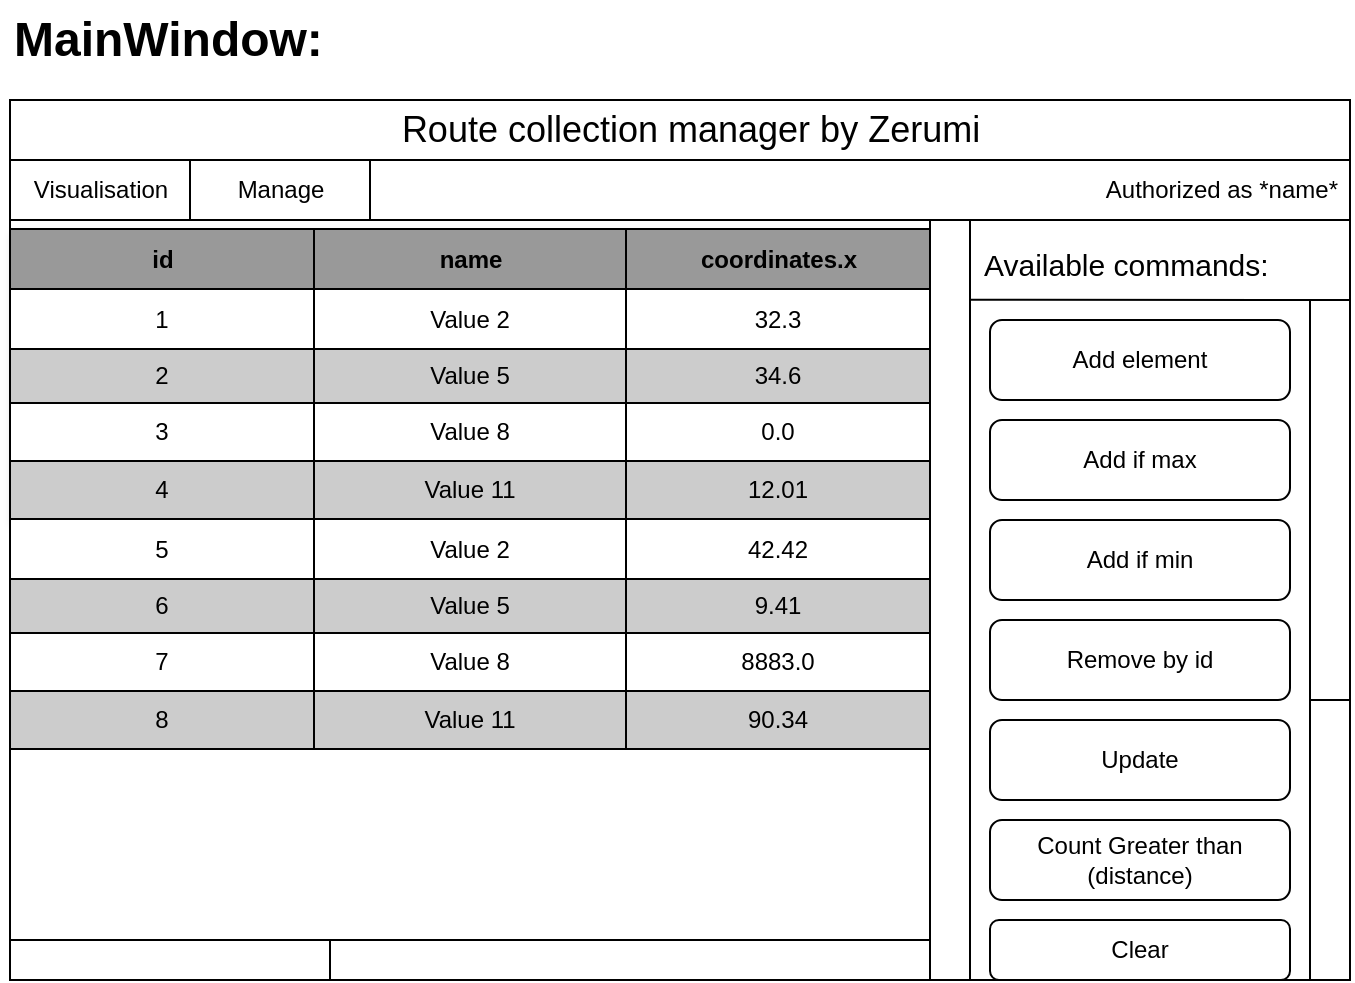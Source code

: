 <mxfile version="21.3.8" type="github">
  <diagram name="Страница 1" id="bEbsanAwFK8sd-498S7s">
    <mxGraphModel dx="954" dy="647" grid="1" gridSize="10" guides="1" tooltips="1" connect="1" arrows="1" fold="1" page="1" pageScale="1" pageWidth="827" pageHeight="1169" math="0" shadow="0">
      <root>
        <mxCell id="0" />
        <mxCell id="1" parent="0" />
        <mxCell id="6sqUFoTrAs0NfEia508A-2" value="" style="rounded=0;whiteSpace=wrap;html=1;" vertex="1" parent="1">
          <mxGeometry x="100" y="140" width="670" height="440" as="geometry" />
        </mxCell>
        <mxCell id="6sqUFoTrAs0NfEia508A-3" value="" style="rounded=0;whiteSpace=wrap;html=1;" vertex="1" parent="1">
          <mxGeometry x="100" y="170" width="670" height="30" as="geometry" />
        </mxCell>
        <mxCell id="6sqUFoTrAs0NfEia508A-7" value="" style="rounded=0;whiteSpace=wrap;html=1;" vertex="1" parent="1">
          <mxGeometry x="580" y="200" width="190" height="380" as="geometry" />
        </mxCell>
        <mxCell id="6sqUFoTrAs0NfEia508A-8" value="&lt;span style=&quot;font-weight: normal;&quot;&gt;&lt;font style=&quot;font-size: 15px;&quot;&gt;Available commands:&lt;/font&gt;&lt;/span&gt;" style="text;strokeColor=none;fillColor=none;html=1;fontSize=24;fontStyle=1;verticalAlign=middle;align=left;" vertex="1" parent="1">
          <mxGeometry x="585" y="200" width="160" height="40" as="geometry" />
        </mxCell>
        <mxCell id="6sqUFoTrAs0NfEia508A-9" value="Add element" style="rounded=1;whiteSpace=wrap;html=1;" vertex="1" parent="1">
          <mxGeometry x="590" y="250" width="150" height="40" as="geometry" />
        </mxCell>
        <mxCell id="6sqUFoTrAs0NfEia508A-10" value="" style="endArrow=none;html=1;rounded=0;exitX=0;exitY=0.105;exitDx=0;exitDy=0;exitPerimeter=0;" edge="1" parent="1" source="6sqUFoTrAs0NfEia508A-7">
          <mxGeometry width="50" height="50" relative="1" as="geometry">
            <mxPoint x="390" y="410" as="sourcePoint" />
            <mxPoint x="770" y="240" as="targetPoint" />
          </mxGeometry>
        </mxCell>
        <mxCell id="6sqUFoTrAs0NfEia508A-11" value="Add if max" style="rounded=1;whiteSpace=wrap;html=1;fontStyle=0" vertex="1" parent="1">
          <mxGeometry x="590" y="300" width="150" height="40" as="geometry" />
        </mxCell>
        <mxCell id="6sqUFoTrAs0NfEia508A-12" value="Add if min" style="rounded=1;whiteSpace=wrap;html=1;" vertex="1" parent="1">
          <mxGeometry x="590" y="350" width="150" height="40" as="geometry" />
        </mxCell>
        <mxCell id="6sqUFoTrAs0NfEia508A-13" value="Remove by id" style="rounded=1;whiteSpace=wrap;html=1;" vertex="1" parent="1">
          <mxGeometry x="590" y="400" width="150" height="40" as="geometry" />
        </mxCell>
        <mxCell id="6sqUFoTrAs0NfEia508A-14" value="Update" style="rounded=1;whiteSpace=wrap;html=1;" vertex="1" parent="1">
          <mxGeometry x="590" y="450" width="150" height="40" as="geometry" />
        </mxCell>
        <mxCell id="6sqUFoTrAs0NfEia508A-16" value="" style="rounded=0;whiteSpace=wrap;html=1;" vertex="1" parent="1">
          <mxGeometry x="750" y="240" width="20" height="340" as="geometry" />
        </mxCell>
        <mxCell id="6sqUFoTrAs0NfEia508A-17" value="" style="rounded=0;whiteSpace=wrap;html=1;fillColor=#FFFFFF;fillStyle=solid;" vertex="1" parent="1">
          <mxGeometry x="750" y="240" width="20" height="200" as="geometry" />
        </mxCell>
        <mxCell id="6sqUFoTrAs0NfEia508A-18" value="Count Greater than (distance)" style="rounded=1;whiteSpace=wrap;html=1;" vertex="1" parent="1">
          <mxGeometry x="590" y="500" width="150" height="40" as="geometry" />
        </mxCell>
        <mxCell id="6sqUFoTrAs0NfEia508A-19" value="Clear" style="rounded=1;whiteSpace=wrap;html=1;" vertex="1" parent="1">
          <mxGeometry x="590" y="550" width="150" height="30" as="geometry" />
        </mxCell>
        <mxCell id="6sqUFoTrAs0NfEia508A-20" value="Assets" style="childLayout=tableLayout;recursiveResize=0;strokeColor=#98bf21;fillColor=#A7C942;shadow=1;" vertex="1" parent="1">
          <mxGeometry x="100" y="204.5" width="460" height="145" as="geometry" />
        </mxCell>
        <mxCell id="6sqUFoTrAs0NfEia508A-21" style="shape=tableRow;horizontal=0;startSize=0;swimlaneHead=0;swimlaneBody=0;top=0;left=0;bottom=0;right=0;dropTarget=0;collapsible=0;recursiveResize=0;expand=0;fontStyle=0;strokeColor=inherit;fillColor=#ffffff;" vertex="1" parent="6sqUFoTrAs0NfEia508A-20">
          <mxGeometry width="460" height="30" as="geometry" />
        </mxCell>
        <mxCell id="6sqUFoTrAs0NfEia508A-22" value="id" style="connectable=0;recursiveResize=0;align=center;fontStyle=1;html=1;fillColor=#999999;" vertex="1" parent="6sqUFoTrAs0NfEia508A-21">
          <mxGeometry width="152" height="30" as="geometry">
            <mxRectangle width="152" height="30" as="alternateBounds" />
          </mxGeometry>
        </mxCell>
        <mxCell id="6sqUFoTrAs0NfEia508A-23" value="name" style="connectable=0;recursiveResize=0;align=center;fontStyle=1;html=1;fillColor=#999999;" vertex="1" parent="6sqUFoTrAs0NfEia508A-21">
          <mxGeometry x="152" width="156" height="30" as="geometry">
            <mxRectangle width="156" height="30" as="alternateBounds" />
          </mxGeometry>
        </mxCell>
        <mxCell id="6sqUFoTrAs0NfEia508A-24" value="coordinates.x" style="connectable=0;recursiveResize=0;align=center;fontStyle=1;html=1;fillColor=#999999;" vertex="1" parent="6sqUFoTrAs0NfEia508A-21">
          <mxGeometry x="308" width="152" height="30" as="geometry">
            <mxRectangle width="152" height="30" as="alternateBounds" />
          </mxGeometry>
        </mxCell>
        <mxCell id="6sqUFoTrAs0NfEia508A-25" value="" style="shape=tableRow;horizontal=0;startSize=0;swimlaneHead=0;swimlaneBody=0;top=0;left=0;bottom=0;right=0;dropTarget=0;collapsible=0;recursiveResize=0;expand=0;fontStyle=0;strokeColor=inherit;fillColor=#ffffff;" vertex="1" parent="6sqUFoTrAs0NfEia508A-20">
          <mxGeometry y="30" width="460" height="30" as="geometry" />
        </mxCell>
        <mxCell id="6sqUFoTrAs0NfEia508A-26" value="1" style="connectable=0;recursiveResize=0;align=center;whiteSpace=wrap;html=1;" vertex="1" parent="6sqUFoTrAs0NfEia508A-25">
          <mxGeometry width="152" height="30" as="geometry">
            <mxRectangle width="152" height="30" as="alternateBounds" />
          </mxGeometry>
        </mxCell>
        <mxCell id="6sqUFoTrAs0NfEia508A-27" value="Value 2" style="connectable=0;recursiveResize=0;align=center;whiteSpace=wrap;html=1;" vertex="1" parent="6sqUFoTrAs0NfEia508A-25">
          <mxGeometry x="152" width="156" height="30" as="geometry">
            <mxRectangle width="156" height="30" as="alternateBounds" />
          </mxGeometry>
        </mxCell>
        <mxCell id="6sqUFoTrAs0NfEia508A-28" value="32.3" style="connectable=0;recursiveResize=0;align=center;whiteSpace=wrap;html=1;" vertex="1" parent="6sqUFoTrAs0NfEia508A-25">
          <mxGeometry x="308" width="152" height="30" as="geometry">
            <mxRectangle width="152" height="30" as="alternateBounds" />
          </mxGeometry>
        </mxCell>
        <mxCell id="6sqUFoTrAs0NfEia508A-29" value="" style="shape=tableRow;horizontal=0;startSize=0;swimlaneHead=0;swimlaneBody=0;top=0;left=0;bottom=0;right=0;dropTarget=0;collapsible=0;recursiveResize=0;expand=0;fontStyle=1;strokeColor=inherit;fillColor=#EAF2D3;" vertex="1" parent="6sqUFoTrAs0NfEia508A-20">
          <mxGeometry y="60" width="460" height="27" as="geometry" />
        </mxCell>
        <mxCell id="6sqUFoTrAs0NfEia508A-30" value="2" style="connectable=0;recursiveResize=0;whiteSpace=wrap;html=1;fillColor=#CCCCCC;" vertex="1" parent="6sqUFoTrAs0NfEia508A-29">
          <mxGeometry width="152" height="27" as="geometry">
            <mxRectangle width="152" height="27" as="alternateBounds" />
          </mxGeometry>
        </mxCell>
        <mxCell id="6sqUFoTrAs0NfEia508A-31" value="Value 5" style="connectable=0;recursiveResize=0;whiteSpace=wrap;html=1;fillColor=#CCCCCC;" vertex="1" parent="6sqUFoTrAs0NfEia508A-29">
          <mxGeometry x="152" width="156" height="27" as="geometry">
            <mxRectangle width="156" height="27" as="alternateBounds" />
          </mxGeometry>
        </mxCell>
        <mxCell id="6sqUFoTrAs0NfEia508A-32" value="34.6" style="connectable=0;recursiveResize=0;whiteSpace=wrap;html=1;fillColor=#CCCCCC;" vertex="1" parent="6sqUFoTrAs0NfEia508A-29">
          <mxGeometry x="308" width="152" height="27" as="geometry">
            <mxRectangle width="152" height="27" as="alternateBounds" />
          </mxGeometry>
        </mxCell>
        <mxCell id="6sqUFoTrAs0NfEia508A-33" value="" style="shape=tableRow;horizontal=0;startSize=0;swimlaneHead=0;swimlaneBody=0;top=0;left=0;bottom=0;right=0;dropTarget=0;collapsible=0;recursiveResize=0;expand=0;fontStyle=0;strokeColor=inherit;fillColor=#ffffff;" vertex="1" parent="6sqUFoTrAs0NfEia508A-20">
          <mxGeometry y="87" width="460" height="29" as="geometry" />
        </mxCell>
        <mxCell id="6sqUFoTrAs0NfEia508A-34" value="3" style="connectable=0;recursiveResize=0;fontStyle=0;align=center;whiteSpace=wrap;html=1;" vertex="1" parent="6sqUFoTrAs0NfEia508A-33">
          <mxGeometry width="152" height="29" as="geometry">
            <mxRectangle width="152" height="29" as="alternateBounds" />
          </mxGeometry>
        </mxCell>
        <mxCell id="6sqUFoTrAs0NfEia508A-35" value="Value 8" style="connectable=0;recursiveResize=0;fontStyle=0;align=center;whiteSpace=wrap;html=1;" vertex="1" parent="6sqUFoTrAs0NfEia508A-33">
          <mxGeometry x="152" width="156" height="29" as="geometry">
            <mxRectangle width="156" height="29" as="alternateBounds" />
          </mxGeometry>
        </mxCell>
        <mxCell id="6sqUFoTrAs0NfEia508A-36" value="0.0" style="connectable=0;recursiveResize=0;fontStyle=0;align=center;whiteSpace=wrap;html=1;" vertex="1" parent="6sqUFoTrAs0NfEia508A-33">
          <mxGeometry x="308" width="152" height="29" as="geometry">
            <mxRectangle width="152" height="29" as="alternateBounds" />
          </mxGeometry>
        </mxCell>
        <mxCell id="6sqUFoTrAs0NfEia508A-37" value="" style="shape=tableRow;horizontal=0;startSize=0;swimlaneHead=0;swimlaneBody=0;top=0;left=0;bottom=0;right=0;dropTarget=0;collapsible=0;recursiveResize=0;expand=0;fontStyle=1;strokeColor=inherit;fillColor=#EAF2D3;" vertex="1" parent="6sqUFoTrAs0NfEia508A-20">
          <mxGeometry y="116" width="460" height="29" as="geometry" />
        </mxCell>
        <mxCell id="6sqUFoTrAs0NfEia508A-38" value="4" style="connectable=0;recursiveResize=0;whiteSpace=wrap;html=1;fillColor=#CCCCCC;" vertex="1" parent="6sqUFoTrAs0NfEia508A-37">
          <mxGeometry width="152" height="29" as="geometry">
            <mxRectangle width="152" height="29" as="alternateBounds" />
          </mxGeometry>
        </mxCell>
        <mxCell id="6sqUFoTrAs0NfEia508A-39" value="Value 11" style="connectable=0;recursiveResize=0;whiteSpace=wrap;html=1;fillColor=#CCCCCC;" vertex="1" parent="6sqUFoTrAs0NfEia508A-37">
          <mxGeometry x="152" width="156" height="29" as="geometry">
            <mxRectangle width="156" height="29" as="alternateBounds" />
          </mxGeometry>
        </mxCell>
        <mxCell id="6sqUFoTrAs0NfEia508A-40" value="12.01" style="connectable=0;recursiveResize=0;whiteSpace=wrap;html=1;fillColor=#CCCCCC;" vertex="1" parent="6sqUFoTrAs0NfEia508A-37">
          <mxGeometry x="308" width="152" height="29" as="geometry">
            <mxRectangle width="152" height="29" as="alternateBounds" />
          </mxGeometry>
        </mxCell>
        <mxCell id="6sqUFoTrAs0NfEia508A-41" value="Route collection manager by Zerumi" style="text;strokeColor=none;fillColor=none;html=1;fontSize=18;fontStyle=0;verticalAlign=middle;align=center;" vertex="1" parent="1">
          <mxGeometry x="110" y="140" width="660" height="30" as="geometry" />
        </mxCell>
        <mxCell id="6sqUFoTrAs0NfEia508A-42" value="5" style="connectable=0;recursiveResize=0;align=center;whiteSpace=wrap;html=1;" vertex="1" parent="1">
          <mxGeometry x="100" y="349.5" width="152" height="30" as="geometry">
            <mxRectangle width="152" height="30" as="alternateBounds" />
          </mxGeometry>
        </mxCell>
        <mxCell id="6sqUFoTrAs0NfEia508A-43" value="Value 2" style="connectable=0;recursiveResize=0;align=center;whiteSpace=wrap;html=1;" vertex="1" parent="1">
          <mxGeometry x="252" y="349.5" width="156" height="30" as="geometry">
            <mxRectangle width="156" height="30" as="alternateBounds" />
          </mxGeometry>
        </mxCell>
        <mxCell id="6sqUFoTrAs0NfEia508A-44" value="42.42" style="connectable=0;recursiveResize=0;align=center;whiteSpace=wrap;html=1;" vertex="1" parent="1">
          <mxGeometry x="408" y="349.5" width="152" height="30" as="geometry">
            <mxRectangle width="152" height="30" as="alternateBounds" />
          </mxGeometry>
        </mxCell>
        <mxCell id="6sqUFoTrAs0NfEia508A-45" value="6" style="connectable=0;recursiveResize=0;whiteSpace=wrap;html=1;fillColor=#CCCCCC;" vertex="1" parent="1">
          <mxGeometry x="100" y="379.5" width="152" height="27" as="geometry">
            <mxRectangle width="152" height="27" as="alternateBounds" />
          </mxGeometry>
        </mxCell>
        <mxCell id="6sqUFoTrAs0NfEia508A-46" value="Value 5" style="connectable=0;recursiveResize=0;whiteSpace=wrap;html=1;fillColor=#CCCCCC;" vertex="1" parent="1">
          <mxGeometry x="252" y="379.5" width="156" height="27" as="geometry">
            <mxRectangle width="156" height="27" as="alternateBounds" />
          </mxGeometry>
        </mxCell>
        <mxCell id="6sqUFoTrAs0NfEia508A-47" value="9.41" style="connectable=0;recursiveResize=0;whiteSpace=wrap;html=1;fillColor=#CCCCCC;" vertex="1" parent="1">
          <mxGeometry x="408" y="379.5" width="152" height="27" as="geometry">
            <mxRectangle width="152" height="27" as="alternateBounds" />
          </mxGeometry>
        </mxCell>
        <mxCell id="6sqUFoTrAs0NfEia508A-48" value="7" style="connectable=0;recursiveResize=0;fontStyle=0;align=center;whiteSpace=wrap;html=1;" vertex="1" parent="1">
          <mxGeometry x="100" y="406.5" width="152" height="29" as="geometry">
            <mxRectangle width="152" height="29" as="alternateBounds" />
          </mxGeometry>
        </mxCell>
        <mxCell id="6sqUFoTrAs0NfEia508A-49" value="Value 8" style="connectable=0;recursiveResize=0;fontStyle=0;align=center;whiteSpace=wrap;html=1;" vertex="1" parent="1">
          <mxGeometry x="252" y="406.5" width="156" height="29" as="geometry">
            <mxRectangle width="156" height="29" as="alternateBounds" />
          </mxGeometry>
        </mxCell>
        <mxCell id="6sqUFoTrAs0NfEia508A-50" value="8883.0" style="connectable=0;recursiveResize=0;fontStyle=0;align=center;whiteSpace=wrap;html=1;" vertex="1" parent="1">
          <mxGeometry x="408" y="406.5" width="152" height="29" as="geometry">
            <mxRectangle width="152" height="29" as="alternateBounds" />
          </mxGeometry>
        </mxCell>
        <mxCell id="6sqUFoTrAs0NfEia508A-51" value="8" style="connectable=0;recursiveResize=0;whiteSpace=wrap;html=1;fillColor=#CCCCCC;" vertex="1" parent="1">
          <mxGeometry x="100" y="435.5" width="152" height="29" as="geometry">
            <mxRectangle width="152" height="29" as="alternateBounds" />
          </mxGeometry>
        </mxCell>
        <mxCell id="6sqUFoTrAs0NfEia508A-52" value="Value 11" style="connectable=0;recursiveResize=0;whiteSpace=wrap;html=1;fillColor=#CCCCCC;" vertex="1" parent="1">
          <mxGeometry x="252" y="435.5" width="156" height="29" as="geometry">
            <mxRectangle width="156" height="29" as="alternateBounds" />
          </mxGeometry>
        </mxCell>
        <mxCell id="6sqUFoTrAs0NfEia508A-53" value="90.34" style="connectable=0;recursiveResize=0;whiteSpace=wrap;html=1;fillColor=#CCCCCC;" vertex="1" parent="1">
          <mxGeometry x="408" y="435.5" width="152" height="29" as="geometry">
            <mxRectangle width="152" height="29" as="alternateBounds" />
          </mxGeometry>
        </mxCell>
        <mxCell id="6sqUFoTrAs0NfEia508A-63" value="" style="rounded=0;whiteSpace=wrap;html=1;" vertex="1" parent="1">
          <mxGeometry x="560" y="200" width="20" height="380" as="geometry" />
        </mxCell>
        <mxCell id="6sqUFoTrAs0NfEia508A-64" value="" style="rounded=0;whiteSpace=wrap;html=1;" vertex="1" parent="1">
          <mxGeometry x="100" y="560" width="460" height="20" as="geometry" />
        </mxCell>
        <mxCell id="6sqUFoTrAs0NfEia508A-65" value="" style="rounded=0;whiteSpace=wrap;html=1;fillColor=#FFFFFF;" vertex="1" parent="1">
          <mxGeometry x="100" y="560" width="160" height="20" as="geometry" />
        </mxCell>
        <mxCell id="6sqUFoTrAs0NfEia508A-66" value="" style="rounded=0;whiteSpace=wrap;html=1;" vertex="1" parent="1">
          <mxGeometry x="100" y="170" width="90" height="30" as="geometry" />
        </mxCell>
        <mxCell id="6sqUFoTrAs0NfEia508A-67" value="Visualisation" style="text;strokeColor=none;fillColor=none;html=1;fontSize=12;fontStyle=0;verticalAlign=middle;align=center;" vertex="1" parent="1">
          <mxGeometry x="100" y="165" width="90" height="40" as="geometry" />
        </mxCell>
        <mxCell id="6sqUFoTrAs0NfEia508A-72" value="" style="rounded=0;whiteSpace=wrap;html=1;" vertex="1" parent="1">
          <mxGeometry x="190" y="170" width="90" height="30" as="geometry" />
        </mxCell>
        <mxCell id="6sqUFoTrAs0NfEia508A-68" value="Manage" style="text;strokeColor=none;fillColor=none;html=1;fontSize=12;fontStyle=0;verticalAlign=middle;align=center;" vertex="1" parent="1">
          <mxGeometry x="195" y="170" width="80" height="30" as="geometry" />
        </mxCell>
        <mxCell id="6sqUFoTrAs0NfEia508A-73" value="Authorized as *name*" style="text;strokeColor=none;fillColor=none;html=1;fontSize=12;fontStyle=0;verticalAlign=middle;align=right;" vertex="1" parent="1">
          <mxGeometry x="580" y="165" width="185" height="40" as="geometry" />
        </mxCell>
        <mxCell id="6sqUFoTrAs0NfEia508A-74" value="MainWindow:" style="text;strokeColor=none;fillColor=none;html=1;fontSize=24;fontStyle=1;verticalAlign=middle;align=left;" vertex="1" parent="1">
          <mxGeometry x="100" y="90" width="670" height="40" as="geometry" />
        </mxCell>
      </root>
    </mxGraphModel>
  </diagram>
</mxfile>
